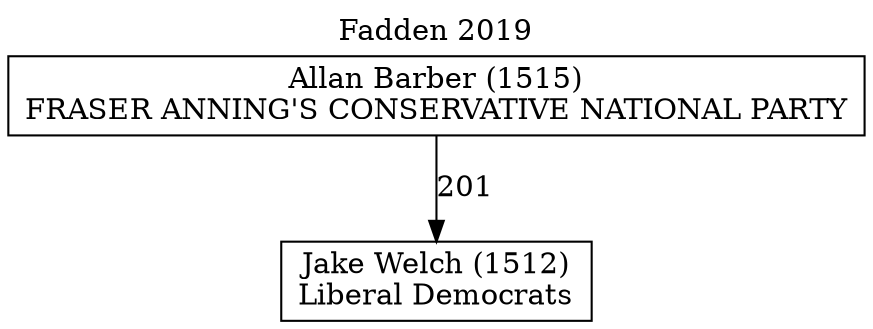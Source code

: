 // House preference flow
digraph "Jake Welch (1512)_Fadden_2019" {
	graph [label="Fadden 2019" labelloc=t mclimit=10]
	node [shape=box]
	"Jake Welch (1512)" [label="Jake Welch (1512)
Liberal Democrats"]
	"Allan Barber (1515)" [label="Allan Barber (1515)
FRASER ANNING'S CONSERVATIVE NATIONAL PARTY"]
	"Allan Barber (1515)" -> "Jake Welch (1512)" [label=201]
}
